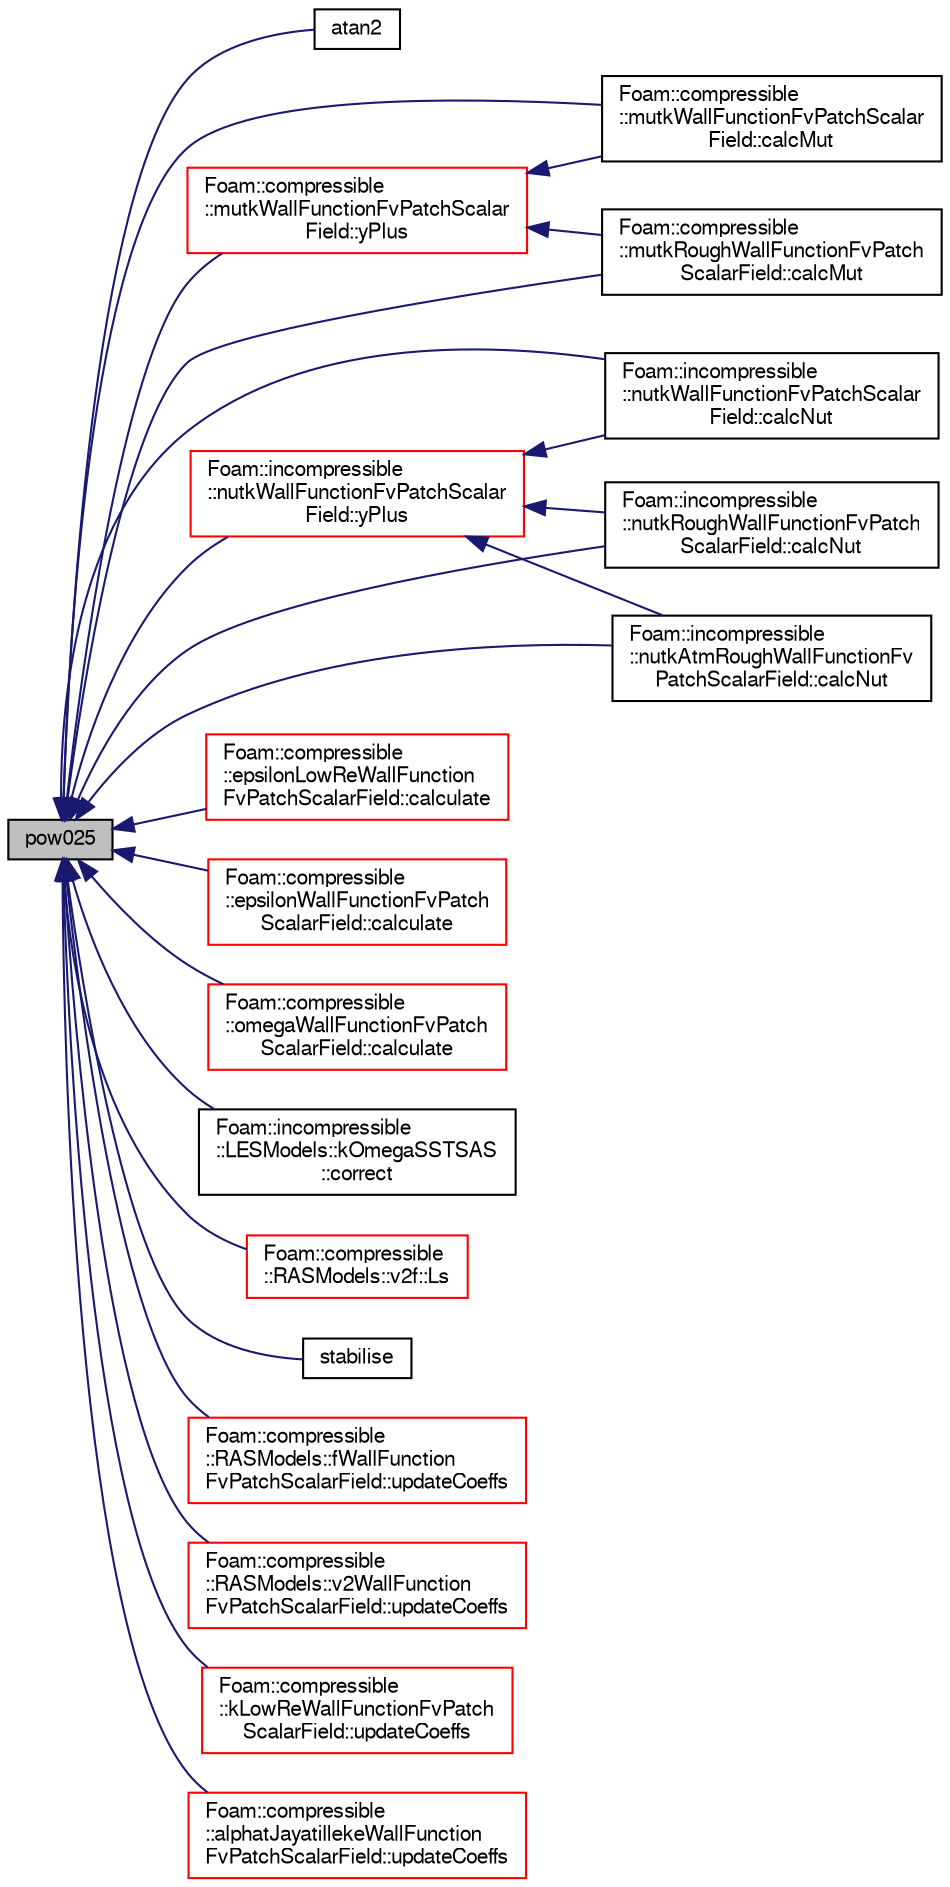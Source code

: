 digraph "pow025"
{
  bgcolor="transparent";
  edge [fontname="FreeSans",fontsize="10",labelfontname="FreeSans",labelfontsize="10"];
  node [fontname="FreeSans",fontsize="10",shape=record];
  rankdir="LR";
  Node34881 [label="pow025",height=0.2,width=0.4,color="black", fillcolor="grey75", style="filled", fontcolor="black"];
  Node34881 -> Node34882 [dir="back",color="midnightblue",fontsize="10",style="solid",fontname="FreeSans"];
  Node34882 [label="atan2",height=0.2,width=0.4,color="black",URL="$a21124.html#a9d45ac659e1f4191f75f0fe34ad7f596"];
  Node34881 -> Node34883 [dir="back",color="midnightblue",fontsize="10",style="solid",fontname="FreeSans"];
  Node34883 [label="Foam::compressible\l::mutkWallFunctionFvPatchScalar\lField::calcMut",height=0.2,width=0.4,color="black",URL="$a30702.html#a4556308ace319e9b6f84ab3f887a601c",tooltip="Calculate the turbulence viscosity. "];
  Node34881 -> Node34884 [dir="back",color="midnightblue",fontsize="10",style="solid",fontname="FreeSans"];
  Node34884 [label="Foam::compressible\l::mutkRoughWallFunctionFvPatch\lScalarField::calcMut",height=0.2,width=0.4,color="black",URL="$a30698.html#a4556308ace319e9b6f84ab3f887a601c",tooltip="Calculate the turbulence viscosity. "];
  Node34881 -> Node34885 [dir="back",color="midnightblue",fontsize="10",style="solid",fontname="FreeSans"];
  Node34885 [label="Foam::incompressible\l::nutkWallFunctionFvPatchScalar\lField::calcNut",height=0.2,width=0.4,color="black",URL="$a30982.html#a770ef88c60cd370e9d4eacc46f774f07",tooltip="Calculate the turbulence viscosity. "];
  Node34881 -> Node34886 [dir="back",color="midnightblue",fontsize="10",style="solid",fontname="FreeSans"];
  Node34886 [label="Foam::incompressible\l::nutkRoughWallFunctionFvPatch\lScalarField::calcNut",height=0.2,width=0.4,color="black",URL="$a30978.html#a770ef88c60cd370e9d4eacc46f774f07",tooltip="Calculate the turbulence viscosity. "];
  Node34881 -> Node34887 [dir="back",color="midnightblue",fontsize="10",style="solid",fontname="FreeSans"];
  Node34887 [label="Foam::incompressible\l::nutkAtmRoughWallFunctionFv\lPatchScalarField::calcNut",height=0.2,width=0.4,color="black",URL="$a30974.html#a770ef88c60cd370e9d4eacc46f774f07",tooltip="Calculate the turbulence viscosity. "];
  Node34881 -> Node34888 [dir="back",color="midnightblue",fontsize="10",style="solid",fontname="FreeSans"];
  Node34888 [label="Foam::compressible\l::epsilonLowReWallFunction\lFvPatchScalarField::calculate",height=0.2,width=0.4,color="red",URL="$a30678.html#a9b10d949afa36a0fe772c66e94719865",tooltip="Calculate the epsilon and G. "];
  Node34881 -> Node34890 [dir="back",color="midnightblue",fontsize="10",style="solid",fontname="FreeSans"];
  Node34890 [label="Foam::compressible\l::epsilonWallFunctionFvPatch\lScalarField::calculate",height=0.2,width=0.4,color="red",URL="$a30682.html#a9b10d949afa36a0fe772c66e94719865",tooltip="Calculate the epsilon and G. "];
  Node34881 -> Node34899 [dir="back",color="midnightblue",fontsize="10",style="solid",fontname="FreeSans"];
  Node34899 [label="Foam::compressible\l::omegaWallFunctionFvPatch\lScalarField::calculate",height=0.2,width=0.4,color="red",URL="$a30726.html#a198ab1edcd6a58e1f422febaac58dacc",tooltip="Calculate the omega and G. "];
  Node34881 -> Node34908 [dir="back",color="midnightblue",fontsize="10",style="solid",fontname="FreeSans"];
  Node34908 [label="Foam::incompressible\l::LESModels::kOmegaSSTSAS\l::correct",height=0.2,width=0.4,color="black",URL="$a30866.html#a4f67b3ab06ec329ec02fa14d5f15d8f2",tooltip="Solve the turbulence equations (k-w) and correct the turbulence. "];
  Node34881 -> Node34909 [dir="back",color="midnightblue",fontsize="10",style="solid",fontname="FreeSans"];
  Node34909 [label="Foam::compressible\l::RASModels::v2f::Ls",height=0.2,width=0.4,color="red",URL="$a30774.html#adc6da0c8acfa36244cead24a91edfd31",tooltip="Return length scale, Ls. "];
  Node34881 -> Node34912 [dir="back",color="midnightblue",fontsize="10",style="solid",fontname="FreeSans"];
  Node34912 [label="stabilise",height=0.2,width=0.4,color="black",URL="$a21124.html#a0f54b8f830b5ec7eb36ed5ccda6d7b1e"];
  Node34881 -> Node34913 [dir="back",color="midnightblue",fontsize="10",style="solid",fontname="FreeSans"];
  Node34913 [label="Foam::compressible\l::RASModels::fWallFunction\lFvPatchScalarField::updateCoeffs",height=0.2,width=0.4,color="red",URL="$a30686.html#a7e24eafac629d3733181cd942d4c902f",tooltip="Update the coefficients associated with the patch field. "];
  Node34881 -> Node34915 [dir="back",color="midnightblue",fontsize="10",style="solid",fontname="FreeSans"];
  Node34915 [label="Foam::compressible\l::RASModels::v2WallFunction\lFvPatchScalarField::updateCoeffs",height=0.2,width=0.4,color="red",URL="$a30730.html#a7e24eafac629d3733181cd942d4c902f",tooltip="Update the coefficients associated with the patch field. "];
  Node34881 -> Node34917 [dir="back",color="midnightblue",fontsize="10",style="solid",fontname="FreeSans"];
  Node34917 [label="Foam::compressible\l::kLowReWallFunctionFvPatch\lScalarField::updateCoeffs",height=0.2,width=0.4,color="red",URL="$a30690.html#a7e24eafac629d3733181cd942d4c902f",tooltip="Update the coefficients associated with the patch field. "];
  Node34881 -> Node34919 [dir="back",color="midnightblue",fontsize="10",style="solid",fontname="FreeSans"];
  Node34919 [label="Foam::compressible\l::alphatJayatillekeWallFunction\lFvPatchScalarField::updateCoeffs",height=0.2,width=0.4,color="red",URL="$a30670.html#a7e24eafac629d3733181cd942d4c902f",tooltip="Update the coefficients associated with the patch field. "];
  Node34881 -> Node34921 [dir="back",color="midnightblue",fontsize="10",style="solid",fontname="FreeSans"];
  Node34921 [label="Foam::incompressible\l::nutkWallFunctionFvPatchScalar\lField::yPlus",height=0.2,width=0.4,color="red",URL="$a30982.html#a0de83d05eb8aabc5f8cf747584ef03c3",tooltip="Calculate and return the yPlus at the boundary. "];
  Node34921 -> Node34887 [dir="back",color="midnightblue",fontsize="10",style="solid",fontname="FreeSans"];
  Node34921 -> Node34886 [dir="back",color="midnightblue",fontsize="10",style="solid",fontname="FreeSans"];
  Node34921 -> Node34885 [dir="back",color="midnightblue",fontsize="10",style="solid",fontname="FreeSans"];
  Node34881 -> Node34923 [dir="back",color="midnightblue",fontsize="10",style="solid",fontname="FreeSans"];
  Node34923 [label="Foam::compressible\l::mutkWallFunctionFvPatchScalar\lField::yPlus",height=0.2,width=0.4,color="red",URL="$a30702.html#a0de83d05eb8aabc5f8cf747584ef03c3",tooltip="Calculate and return the yPlus at the boundary. "];
  Node34923 -> Node34884 [dir="back",color="midnightblue",fontsize="10",style="solid",fontname="FreeSans"];
  Node34923 -> Node34883 [dir="back",color="midnightblue",fontsize="10",style="solid",fontname="FreeSans"];
}
